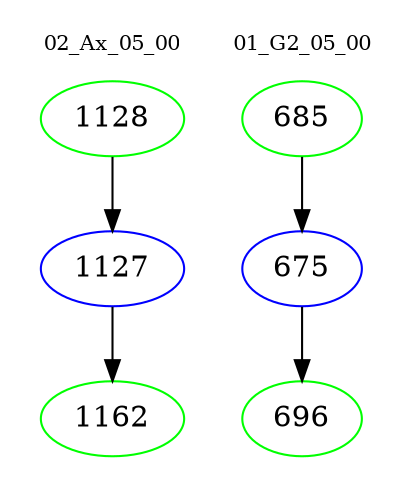 digraph{
subgraph cluster_0 {
color = white
label = "02_Ax_05_00";
fontsize=10;
T0_1128 [label="1128", color="green"]
T0_1128 -> T0_1127 [color="black"]
T0_1127 [label="1127", color="blue"]
T0_1127 -> T0_1162 [color="black"]
T0_1162 [label="1162", color="green"]
}
subgraph cluster_1 {
color = white
label = "01_G2_05_00";
fontsize=10;
T1_685 [label="685", color="green"]
T1_685 -> T1_675 [color="black"]
T1_675 [label="675", color="blue"]
T1_675 -> T1_696 [color="black"]
T1_696 [label="696", color="green"]
}
}
